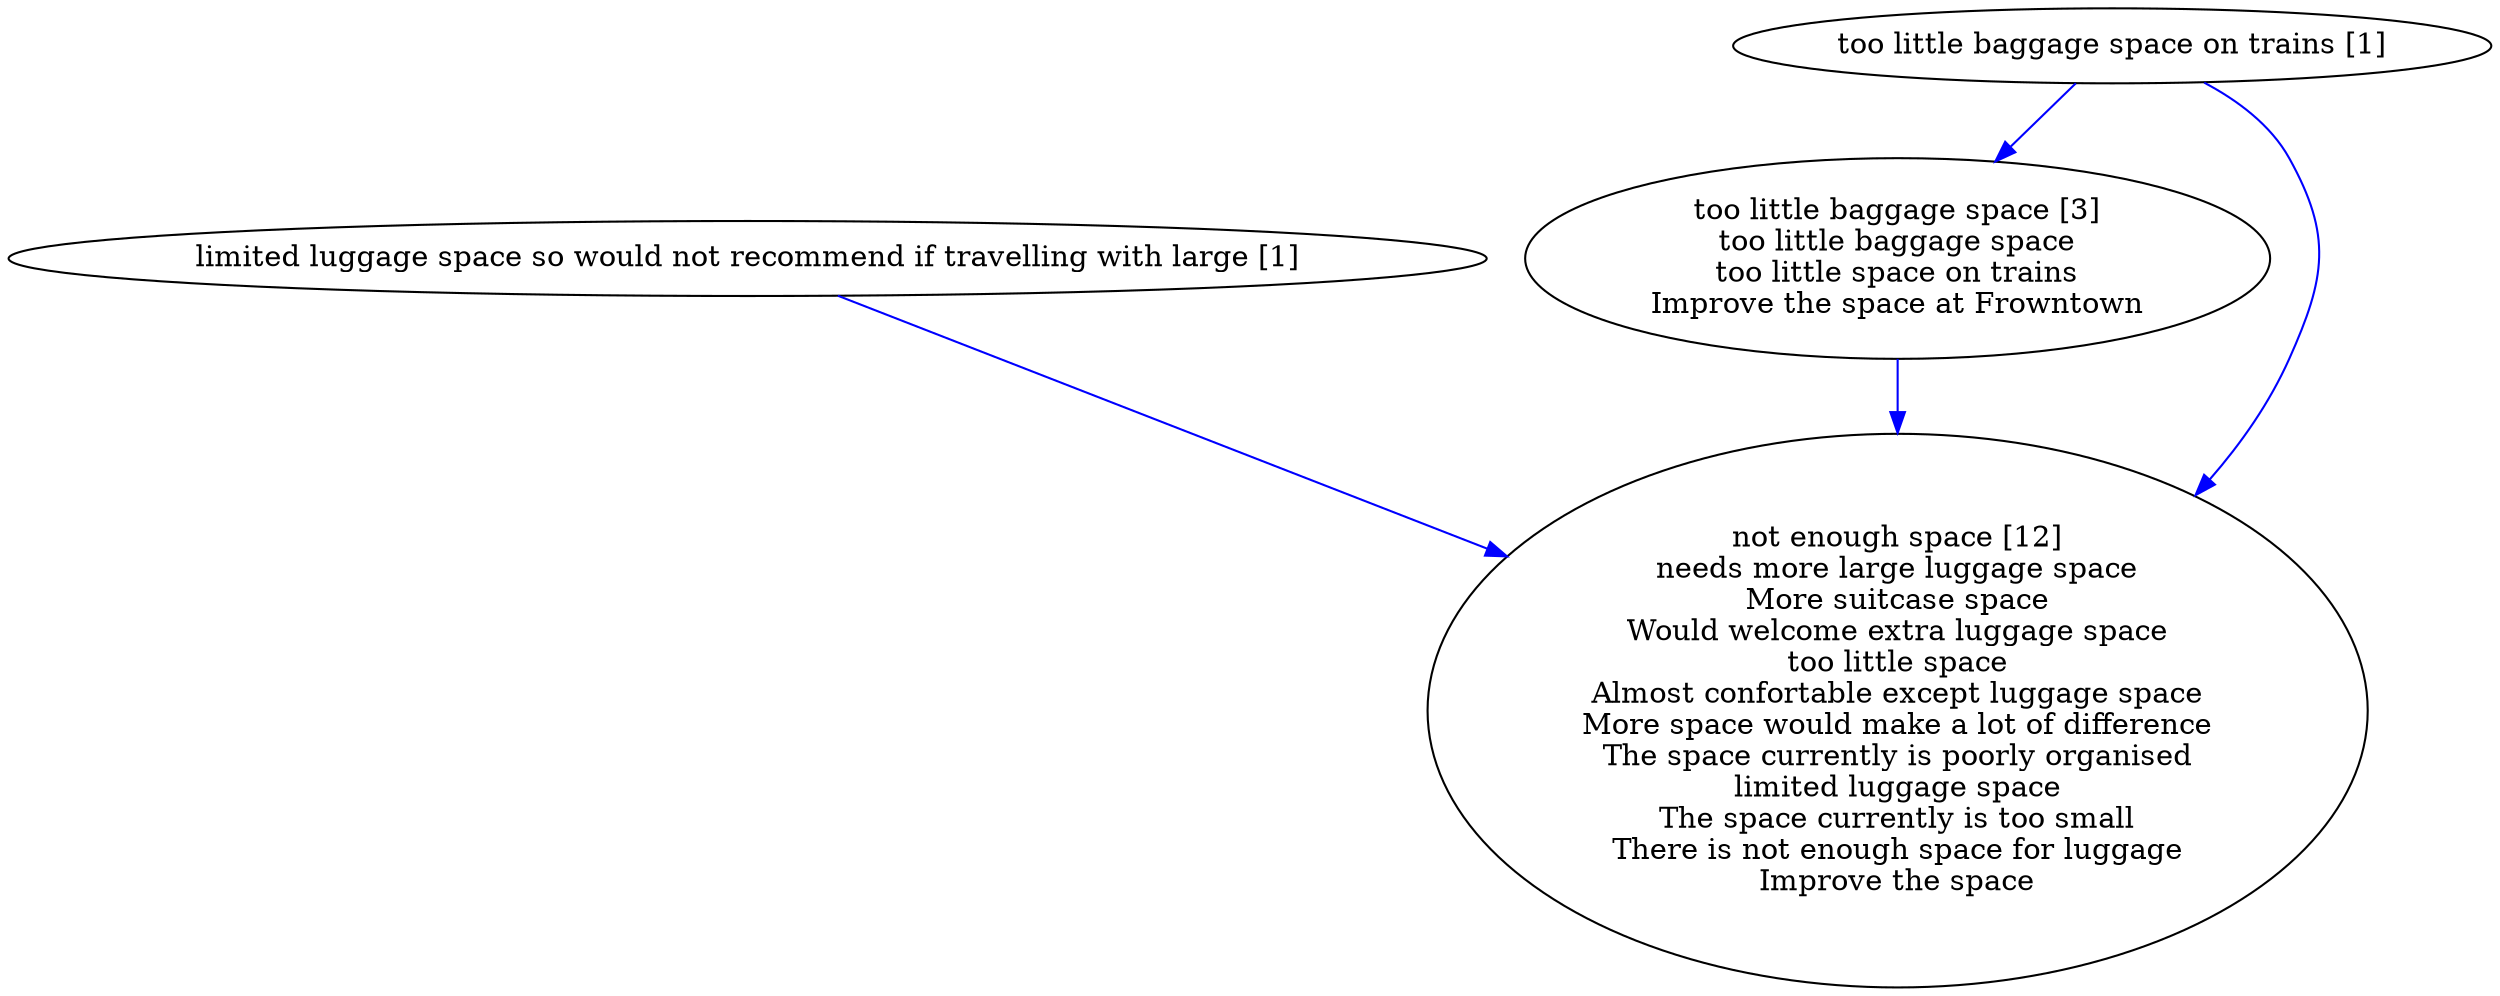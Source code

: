 digraph collapsedGraph {
"too little baggage space [3]\ntoo little baggage space\ntoo little space on trains\nImprove the space at Frowntown""not enough space [12]\nneeds more large luggage space\nMore suitcase space\nWould welcome extra luggage space\ntoo little space\nAlmost confortable except luggage space\nMore space would make a lot of difference\nThe space currently is poorly organised\nlimited luggage space\nThe space currently is too small\nThere is not enough space for luggage\nImprove the space""limited luggage space so would not recommend if travelling with large [1]""too little baggage space on trains [1]""too little baggage space [3]\ntoo little baggage space\ntoo little space on trains\nImprove the space at Frowntown" -> "not enough space [12]\nneeds more large luggage space\nMore suitcase space\nWould welcome extra luggage space\ntoo little space\nAlmost confortable except luggage space\nMore space would make a lot of difference\nThe space currently is poorly organised\nlimited luggage space\nThe space currently is too small\nThere is not enough space for luggage\nImprove the space" [color=blue]
"limited luggage space so would not recommend if travelling with large [1]" -> "not enough space [12]\nneeds more large luggage space\nMore suitcase space\nWould welcome extra luggage space\ntoo little space\nAlmost confortable except luggage space\nMore space would make a lot of difference\nThe space currently is poorly organised\nlimited luggage space\nThe space currently is too small\nThere is not enough space for luggage\nImprove the space" [color=blue]
"too little baggage space on trains [1]" -> "too little baggage space [3]\ntoo little baggage space\ntoo little space on trains\nImprove the space at Frowntown" [color=blue]
"too little baggage space on trains [1]" -> "not enough space [12]\nneeds more large luggage space\nMore suitcase space\nWould welcome extra luggage space\ntoo little space\nAlmost confortable except luggage space\nMore space would make a lot of difference\nThe space currently is poorly organised\nlimited luggage space\nThe space currently is too small\nThere is not enough space for luggage\nImprove the space" [color=blue]
}